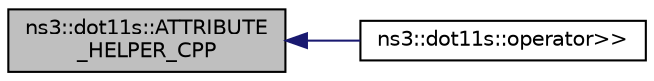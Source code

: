 digraph "ns3::dot11s::ATTRIBUTE_HELPER_CPP"
{
  edge [fontname="Helvetica",fontsize="10",labelfontname="Helvetica",labelfontsize="10"];
  node [fontname="Helvetica",fontsize="10",shape=record];
  rankdir="LR";
  Node1 [label="ns3::dot11s::ATTRIBUTE\l_HELPER_CPP",height=0.2,width=0.4,color="black", fillcolor="grey75", style="filled", fontcolor="black"];
  Node1 -> Node2 [dir="back",color="midnightblue",fontsize="10",style="solid"];
  Node2 [label="ns3::dot11s::operator\>\>",height=0.2,width=0.4,color="black", fillcolor="white", style="filled",URL="$dc/d88/namespacens3_1_1dot11s.html#a3cddae596a4a40875df7df27ed1e1f71"];
}
